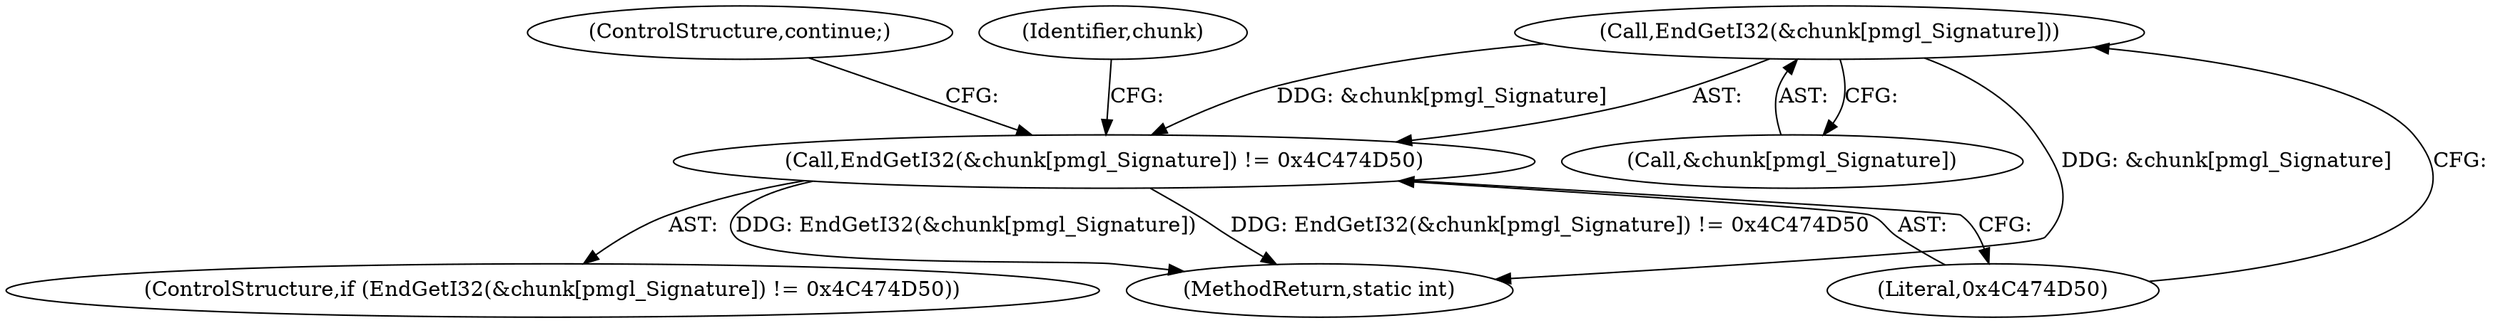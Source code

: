digraph "0_libmspack_72e70a921f0f07fee748aec2274b30784e1d312a@array" {
"1000709" [label="(Call,EndGetI32(&chunk[pmgl_Signature]))"];
"1000708" [label="(Call,EndGetI32(&chunk[pmgl_Signature]) != 0x4C474D50)"];
"1000715" [label="(ControlStructure,continue;)"];
"1000721" [label="(Identifier,chunk)"];
"1000709" [label="(Call,EndGetI32(&chunk[pmgl_Signature]))"];
"1001065" [label="(MethodReturn,static int)"];
"1000708" [label="(Call,EndGetI32(&chunk[pmgl_Signature]) != 0x4C474D50)"];
"1000714" [label="(Literal,0x4C474D50)"];
"1000707" [label="(ControlStructure,if (EndGetI32(&chunk[pmgl_Signature]) != 0x4C474D50))"];
"1000710" [label="(Call,&chunk[pmgl_Signature])"];
"1000709" -> "1000708"  [label="AST: "];
"1000709" -> "1000710"  [label="CFG: "];
"1000710" -> "1000709"  [label="AST: "];
"1000714" -> "1000709"  [label="CFG: "];
"1000709" -> "1001065"  [label="DDG: &chunk[pmgl_Signature]"];
"1000709" -> "1000708"  [label="DDG: &chunk[pmgl_Signature]"];
"1000708" -> "1000707"  [label="AST: "];
"1000708" -> "1000714"  [label="CFG: "];
"1000714" -> "1000708"  [label="AST: "];
"1000715" -> "1000708"  [label="CFG: "];
"1000721" -> "1000708"  [label="CFG: "];
"1000708" -> "1001065"  [label="DDG: EndGetI32(&chunk[pmgl_Signature])"];
"1000708" -> "1001065"  [label="DDG: EndGetI32(&chunk[pmgl_Signature]) != 0x4C474D50"];
}
